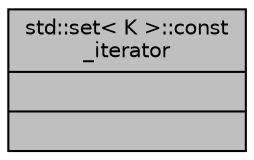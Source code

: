 digraph "std::set&lt; K &gt;::const_iterator"
{
  edge [fontname="Helvetica",fontsize="10",labelfontname="Helvetica",labelfontsize="10"];
  node [fontname="Helvetica",fontsize="10",shape=record];
  Node325 [label="{std::set\< K \>::const\l_iterator\n||}",height=0.2,width=0.4,color="black", fillcolor="grey75", style="filled", fontcolor="black"];
}

